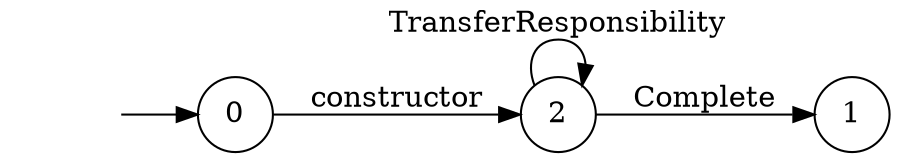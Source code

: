 digraph "Dapp-Automata-data/fuzzer/testnetdata-model-rq1-fix/BasicProvenance/FSM-1" {
	graph [rankdir=LR]
	"" [label="" shape=plaintext]
	0 [label=0 shape=circle]
	2 [label=2 shape=circle]
	1 [label=1 shape=circle]
	"" -> 0 [label=""]
	0 -> 2 [label=constructor]
	2 -> 1 [label=Complete]
	2 -> 2 [label=TransferResponsibility]
}
